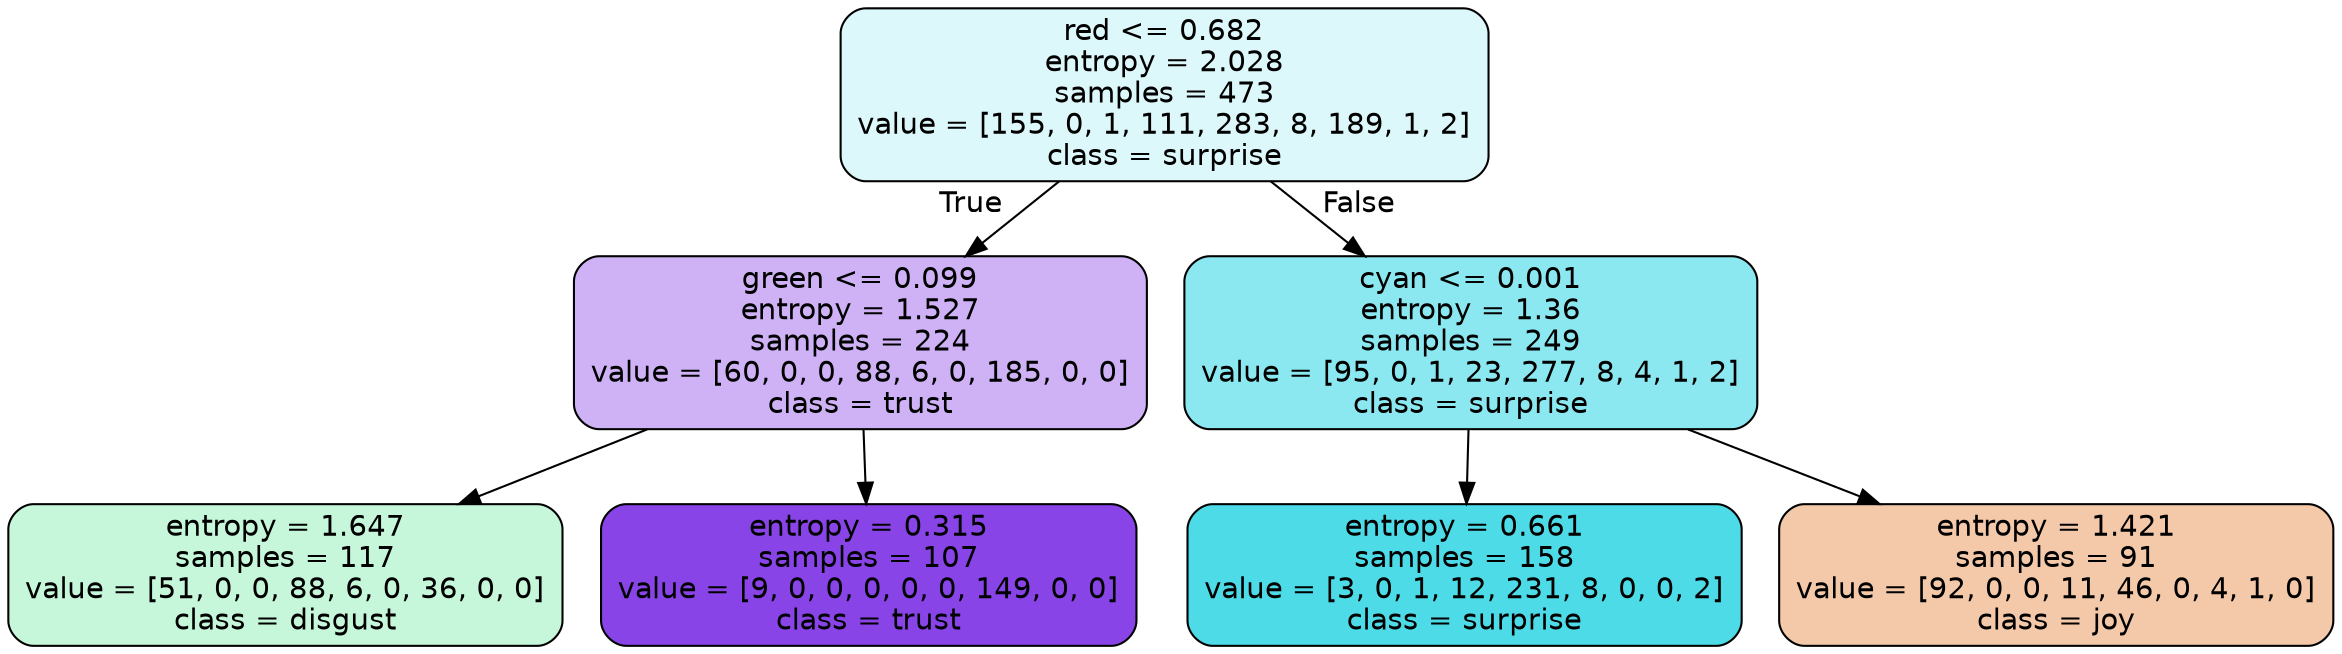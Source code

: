 digraph Tree {
node [shape=box, style="filled, rounded", color="black", fontname=helvetica] ;
edge [fontname=helvetica] ;
0 [label="red <= 0.682\nentropy = 2.028\nsamples = 473\nvalue = [155, 0, 1, 111, 283, 8, 189, 1, 2]\nclass = surprise", fillcolor="#39d7e52b"] ;
1 [label="green <= 0.099\nentropy = 1.527\nsamples = 224\nvalue = [60, 0, 0, 88, 6, 0, 185, 0, 0]\nclass = trust", fillcolor="#8139e563"] ;
0 -> 1 [labeldistance=2.5, labelangle=45, headlabel="True"] ;
2 [label="entropy = 1.647\nsamples = 117\nvalue = [51, 0, 0, 88, 6, 0, 36, 0, 0]\nclass = disgust", fillcolor="#39e58149"] ;
1 -> 2 ;
3 [label="entropy = 0.315\nsamples = 107\nvalue = [9, 0, 0, 0, 0, 0, 149, 0, 0]\nclass = trust", fillcolor="#8139e5f0"] ;
1 -> 3 ;
4 [label="cyan <= 0.001\nentropy = 1.36\nsamples = 249\nvalue = [95, 0, 1, 23, 277, 8, 4, 1, 2]\nclass = surprise", fillcolor="#39d7e593"] ;
0 -> 4 [labeldistance=2.5, labelangle=-45, headlabel="False"] ;
5 [label="entropy = 0.661\nsamples = 158\nvalue = [3, 0, 1, 12, 231, 8, 0, 0, 2]\nclass = surprise", fillcolor="#39d7e5e4"] ;
4 -> 5 ;
6 [label="entropy = 1.421\nsamples = 91\nvalue = [92, 0, 0, 11, 46, 0, 4, 1, 0]\nclass = joy", fillcolor="#e581396d"] ;
4 -> 6 ;
}